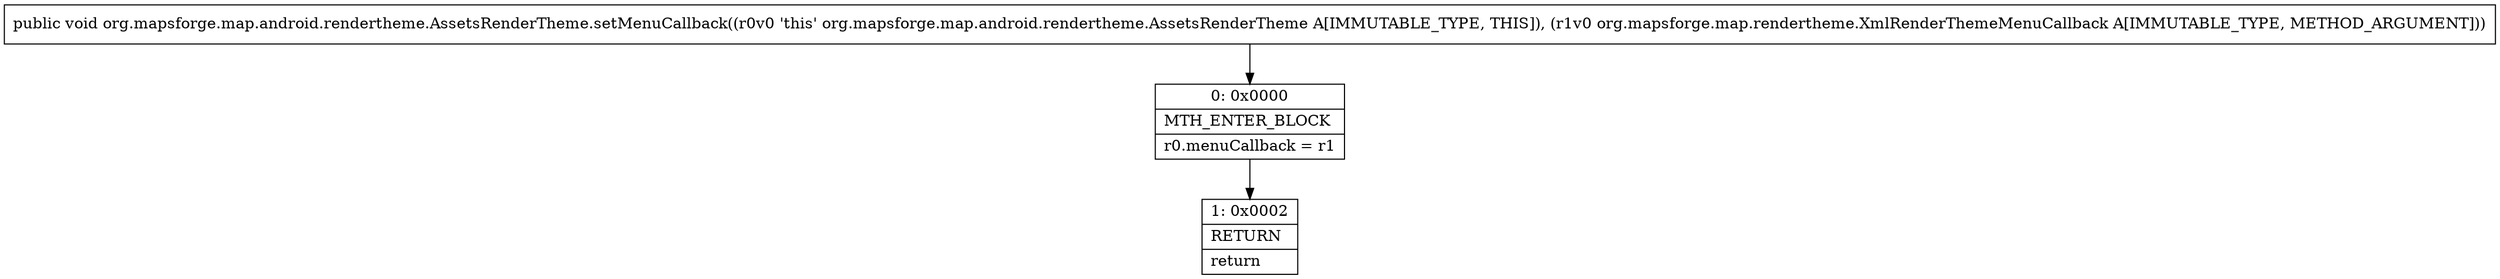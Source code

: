digraph "CFG fororg.mapsforge.map.android.rendertheme.AssetsRenderTheme.setMenuCallback(Lorg\/mapsforge\/map\/rendertheme\/XmlRenderThemeMenuCallback;)V" {
Node_0 [shape=record,label="{0\:\ 0x0000|MTH_ENTER_BLOCK\l|r0.menuCallback = r1\l}"];
Node_1 [shape=record,label="{1\:\ 0x0002|RETURN\l|return\l}"];
MethodNode[shape=record,label="{public void org.mapsforge.map.android.rendertheme.AssetsRenderTheme.setMenuCallback((r0v0 'this' org.mapsforge.map.android.rendertheme.AssetsRenderTheme A[IMMUTABLE_TYPE, THIS]), (r1v0 org.mapsforge.map.rendertheme.XmlRenderThemeMenuCallback A[IMMUTABLE_TYPE, METHOD_ARGUMENT])) }"];
MethodNode -> Node_0;
Node_0 -> Node_1;
}


